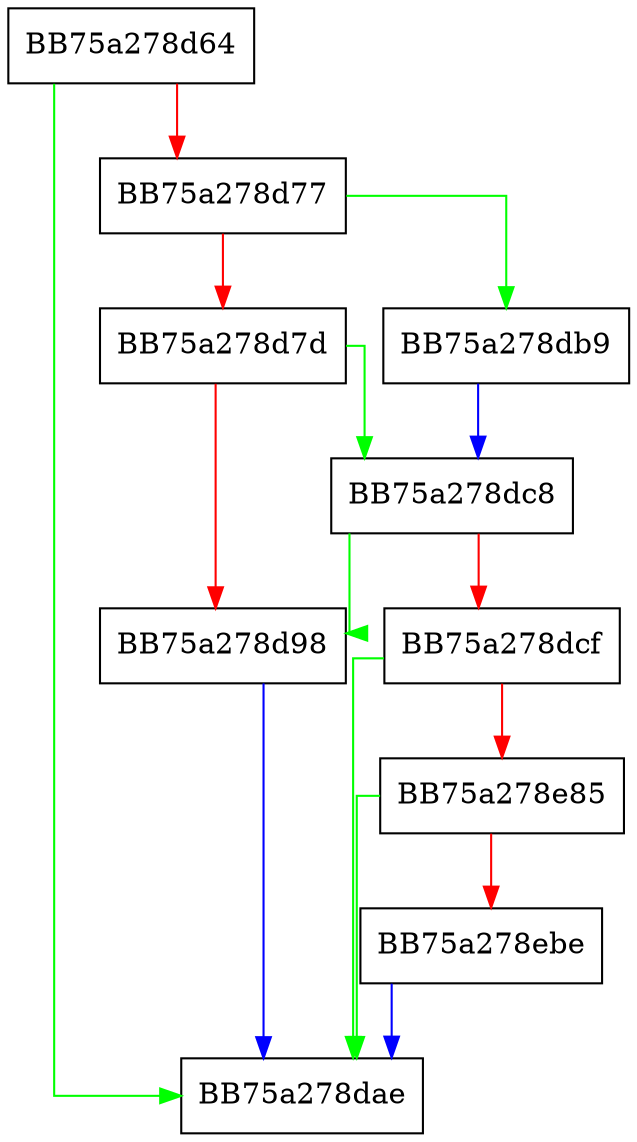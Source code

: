digraph computeJD {
  node [shape="box"];
  graph [splines=ortho];
  BB75a278d64 -> BB75a278dae [color="green"];
  BB75a278d64 -> BB75a278d77 [color="red"];
  BB75a278d77 -> BB75a278db9 [color="green"];
  BB75a278d77 -> BB75a278d7d [color="red"];
  BB75a278d7d -> BB75a278dc8 [color="green"];
  BB75a278d7d -> BB75a278d98 [color="red"];
  BB75a278d98 -> BB75a278dae [color="blue"];
  BB75a278db9 -> BB75a278dc8 [color="blue"];
  BB75a278dc8 -> BB75a278d98 [color="green"];
  BB75a278dc8 -> BB75a278dcf [color="red"];
  BB75a278dcf -> BB75a278dae [color="green"];
  BB75a278dcf -> BB75a278e85 [color="red"];
  BB75a278e85 -> BB75a278dae [color="green"];
  BB75a278e85 -> BB75a278ebe [color="red"];
  BB75a278ebe -> BB75a278dae [color="blue"];
}